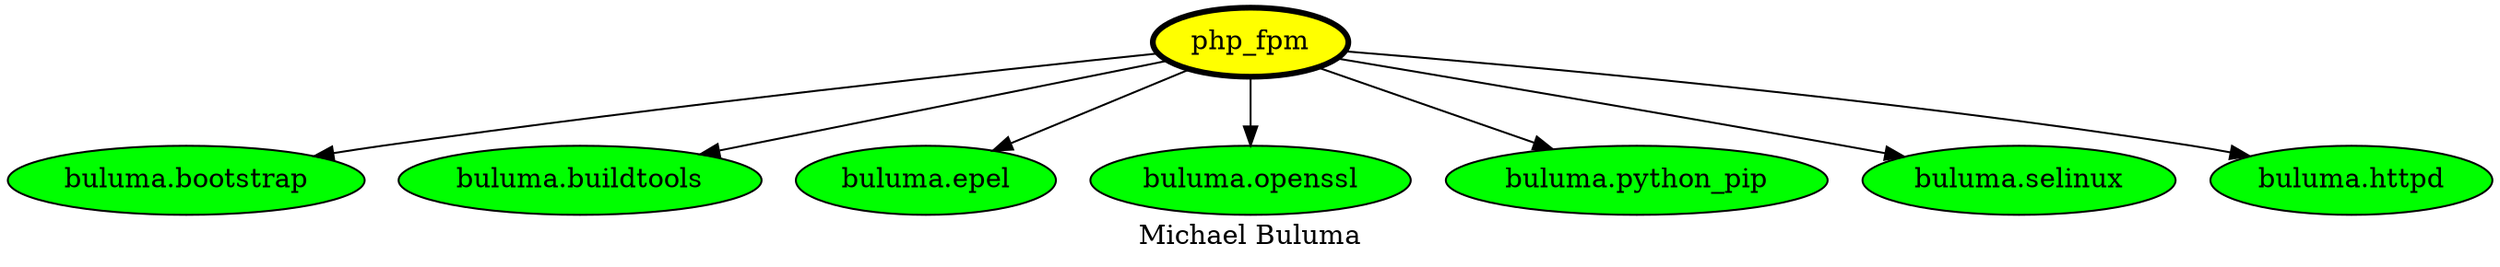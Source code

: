 digraph PhiloDilemma {
  label = "Michael Buluma" ;
  overlap=false
  {
    "php_fpm" [fillcolor=yellow style=filled penwidth=3]
    "buluma.bootstrap" [fillcolor=green style=filled]
    "buluma.buildtools" [fillcolor=green style=filled]
    "buluma.epel" [fillcolor=green style=filled]
    "buluma.openssl" [fillcolor=green style=filled]
    "buluma.python_pip" [fillcolor=green style=filled]
    "buluma.selinux" [fillcolor=green style=filled]
    "buluma.httpd" [fillcolor=green style=filled]
  }
  "php_fpm" -> "buluma.bootstrap"
  "php_fpm" -> "buluma.buildtools"
  "php_fpm" -> "buluma.epel"
  "php_fpm" -> "buluma.openssl"
  "php_fpm" -> "buluma.python_pip"
  "php_fpm" -> "buluma.selinux"
  "php_fpm" -> "buluma.httpd"
}
